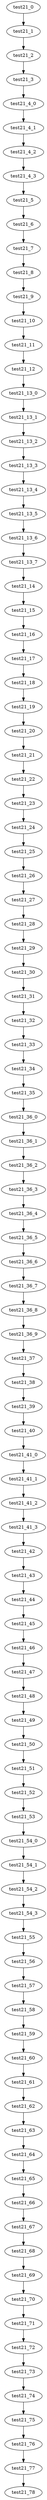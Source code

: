 digraph G {
test21_0->test21_1;
test21_1->test21_2;
test21_2->test21_3;
test21_3->test21_4_0;
test21_4_0->test21_4_1;
test21_4_1->test21_4_2;
test21_4_2->test21_4_3;
test21_4_3->test21_5;
test21_5->test21_6;
test21_6->test21_7;
test21_7->test21_8;
test21_8->test21_9;
test21_9->test21_10;
test21_10->test21_11;
test21_11->test21_12;
test21_12->test21_13_0;
test21_13_0->test21_13_1;
test21_13_1->test21_13_2;
test21_13_2->test21_13_3;
test21_13_3->test21_13_4;
test21_13_4->test21_13_5;
test21_13_5->test21_13_6;
test21_13_6->test21_13_7;
test21_13_7->test21_14;
test21_14->test21_15;
test21_15->test21_16;
test21_16->test21_17;
test21_17->test21_18;
test21_18->test21_19;
test21_19->test21_20;
test21_20->test21_21;
test21_21->test21_22;
test21_22->test21_23;
test21_23->test21_24;
test21_24->test21_25;
test21_25->test21_26;
test21_26->test21_27;
test21_27->test21_28;
test21_28->test21_29;
test21_29->test21_30;
test21_30->test21_31;
test21_31->test21_32;
test21_32->test21_33;
test21_33->test21_34;
test21_34->test21_35;
test21_35->test21_36_0;
test21_36_0->test21_36_1;
test21_36_1->test21_36_2;
test21_36_2->test21_36_3;
test21_36_3->test21_36_4;
test21_36_4->test21_36_5;
test21_36_5->test21_36_6;
test21_36_6->test21_36_7;
test21_36_7->test21_36_8;
test21_36_8->test21_36_9;
test21_36_9->test21_37;
test21_37->test21_38;
test21_38->test21_39;
test21_39->test21_40;
test21_40->test21_41_0;
test21_41_0->test21_41_1;
test21_41_1->test21_41_2;
test21_41_2->test21_41_3;
test21_41_3->test21_42;
test21_42->test21_43;
test21_43->test21_44;
test21_44->test21_45;
test21_45->test21_46;
test21_46->test21_47;
test21_47->test21_48;
test21_48->test21_49;
test21_49->test21_50;
test21_50->test21_51;
test21_51->test21_52;
test21_52->test21_53;
test21_53->test21_54_0;
test21_54_0->test21_54_1;
test21_54_1->test21_54_2;
test21_54_2->test21_54_3;
test21_54_3->test21_55;
test21_55->test21_56;
test21_56->test21_57;
test21_57->test21_58;
test21_58->test21_59;
test21_59->test21_60;
test21_60->test21_61;
test21_61->test21_62;
test21_62->test21_63;
test21_63->test21_64;
test21_64->test21_65;
test21_65->test21_66;
test21_66->test21_67;
test21_67->test21_68;
test21_68->test21_69;
test21_69->test21_70;
test21_70->test21_71;
test21_71->test21_72;
test21_72->test21_73;
test21_73->test21_74;
test21_74->test21_75;
test21_75->test21_76;
test21_76->test21_77;
test21_77->test21_78;

}
